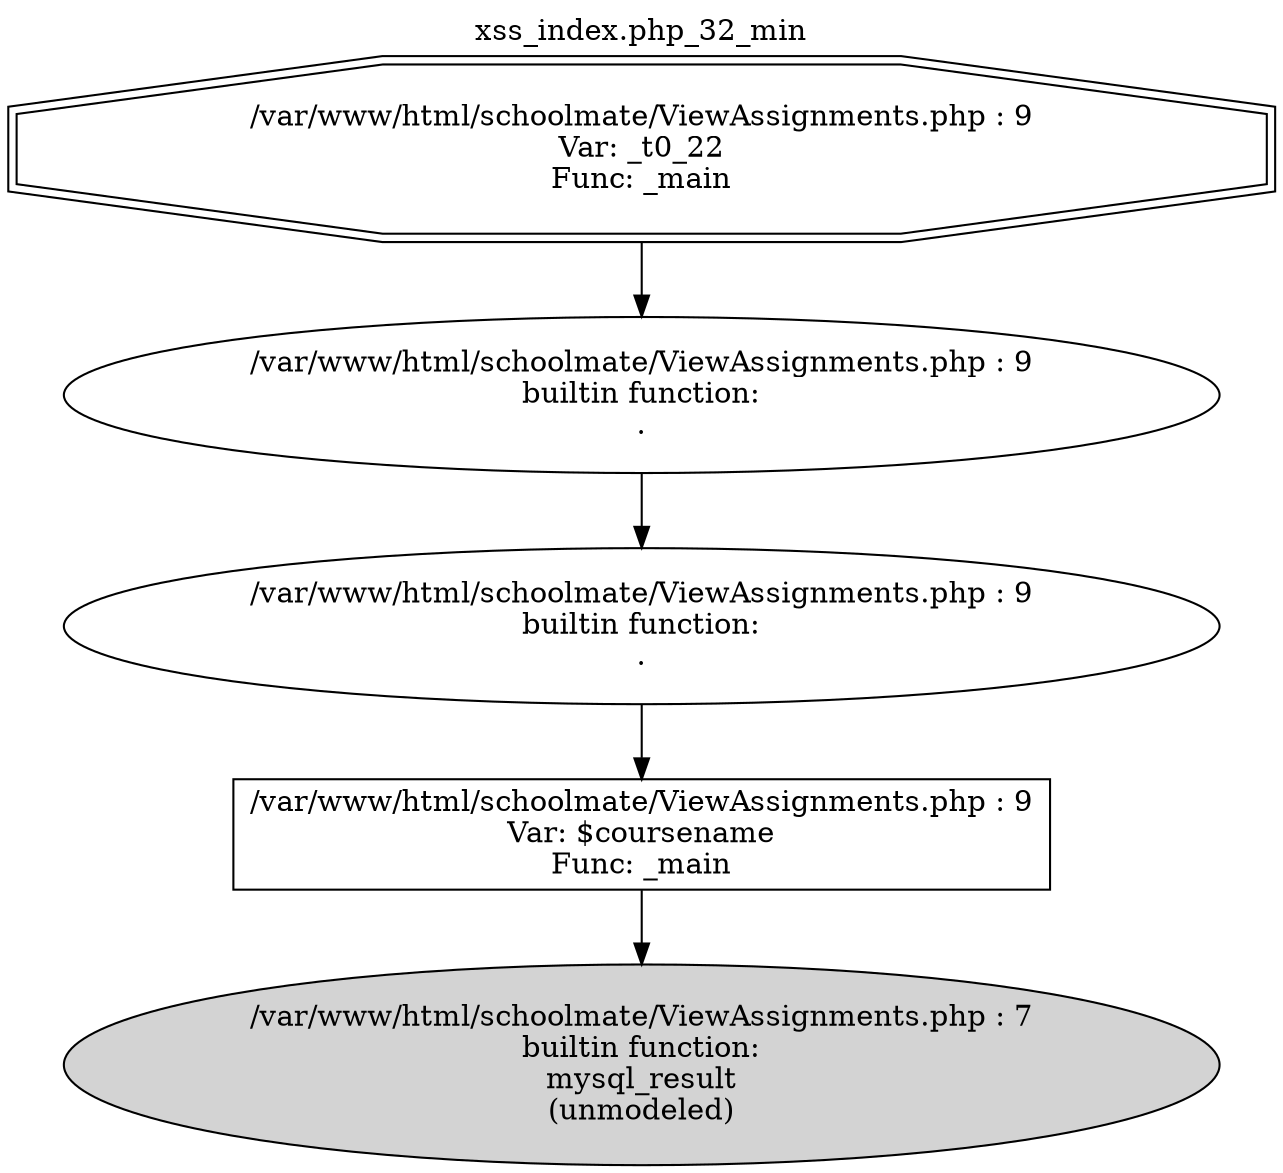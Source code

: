 digraph cfg {
  label="xss_index.php_32_min";
  labelloc=t;
  n1 [shape=doubleoctagon, label="/var/www/html/schoolmate/ViewAssignments.php : 9\nVar: _t0_22\nFunc: _main\n"];
  n2 [shape=ellipse, label="/var/www/html/schoolmate/ViewAssignments.php : 9\nbuiltin function:\n.\n"];
  n3 [shape=ellipse, label="/var/www/html/schoolmate/ViewAssignments.php : 9\nbuiltin function:\n.\n"];
  n4 [shape=box, label="/var/www/html/schoolmate/ViewAssignments.php : 9\nVar: $coursename\nFunc: _main\n"];
  n5 [shape=ellipse, label="/var/www/html/schoolmate/ViewAssignments.php : 7\nbuiltin function:\nmysql_result\n(unmodeled)\n",style=filled];
  n1 -> n2;
  n2 -> n3;
  n3 -> n4;
  n4 -> n5;
}

